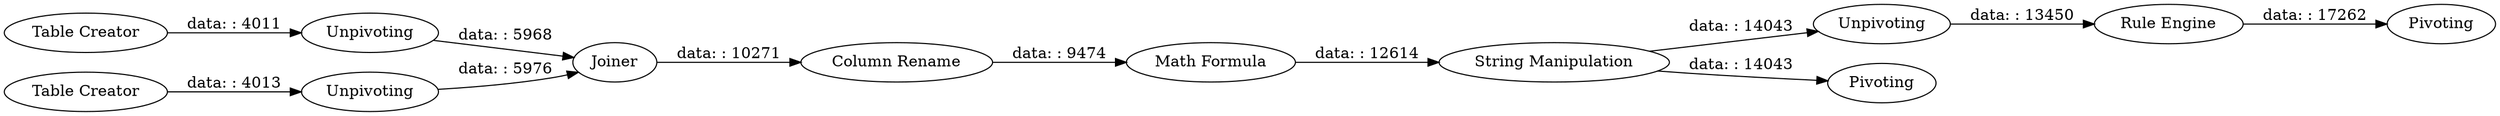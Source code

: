 digraph {
	"4782071696764551726_4" [label=Joiner]
	"4782071696764551726_16" [label=Unpivoting]
	"4782071696764551726_5" [label="Table Creator"]
	"4782071696764551726_18" [label="Rule Engine"]
	"4782071696764551726_15" [label=Pivoting]
	"4782071696764551726_13" [label=Unpivoting]
	"4782071696764551726_6" [label="Table Creator"]
	"4782071696764551726_19" [label=Pivoting]
	"4782071696764551726_7" [label="Math Formula"]
	"4782071696764551726_12" [label=Unpivoting]
	"4782071696764551726_17" [label="Column Rename"]
	"4782071696764551726_14" [label="String Manipulation"]
	"4782071696764551726_14" -> "4782071696764551726_16" [label="data: : 14043"]
	"4782071696764551726_17" -> "4782071696764551726_7" [label="data: : 9474"]
	"4782071696764551726_18" -> "4782071696764551726_19" [label="data: : 17262"]
	"4782071696764551726_12" -> "4782071696764551726_4" [label="data: : 5976"]
	"4782071696764551726_6" -> "4782071696764551726_13" [label="data: : 4011"]
	"4782071696764551726_14" -> "4782071696764551726_15" [label="data: : 14043"]
	"4782071696764551726_7" -> "4782071696764551726_14" [label="data: : 12614"]
	"4782071696764551726_16" -> "4782071696764551726_18" [label="data: : 13450"]
	"4782071696764551726_13" -> "4782071696764551726_4" [label="data: : 5968"]
	"4782071696764551726_4" -> "4782071696764551726_17" [label="data: : 10271"]
	"4782071696764551726_5" -> "4782071696764551726_12" [label="data: : 4013"]
	rankdir=LR
}

